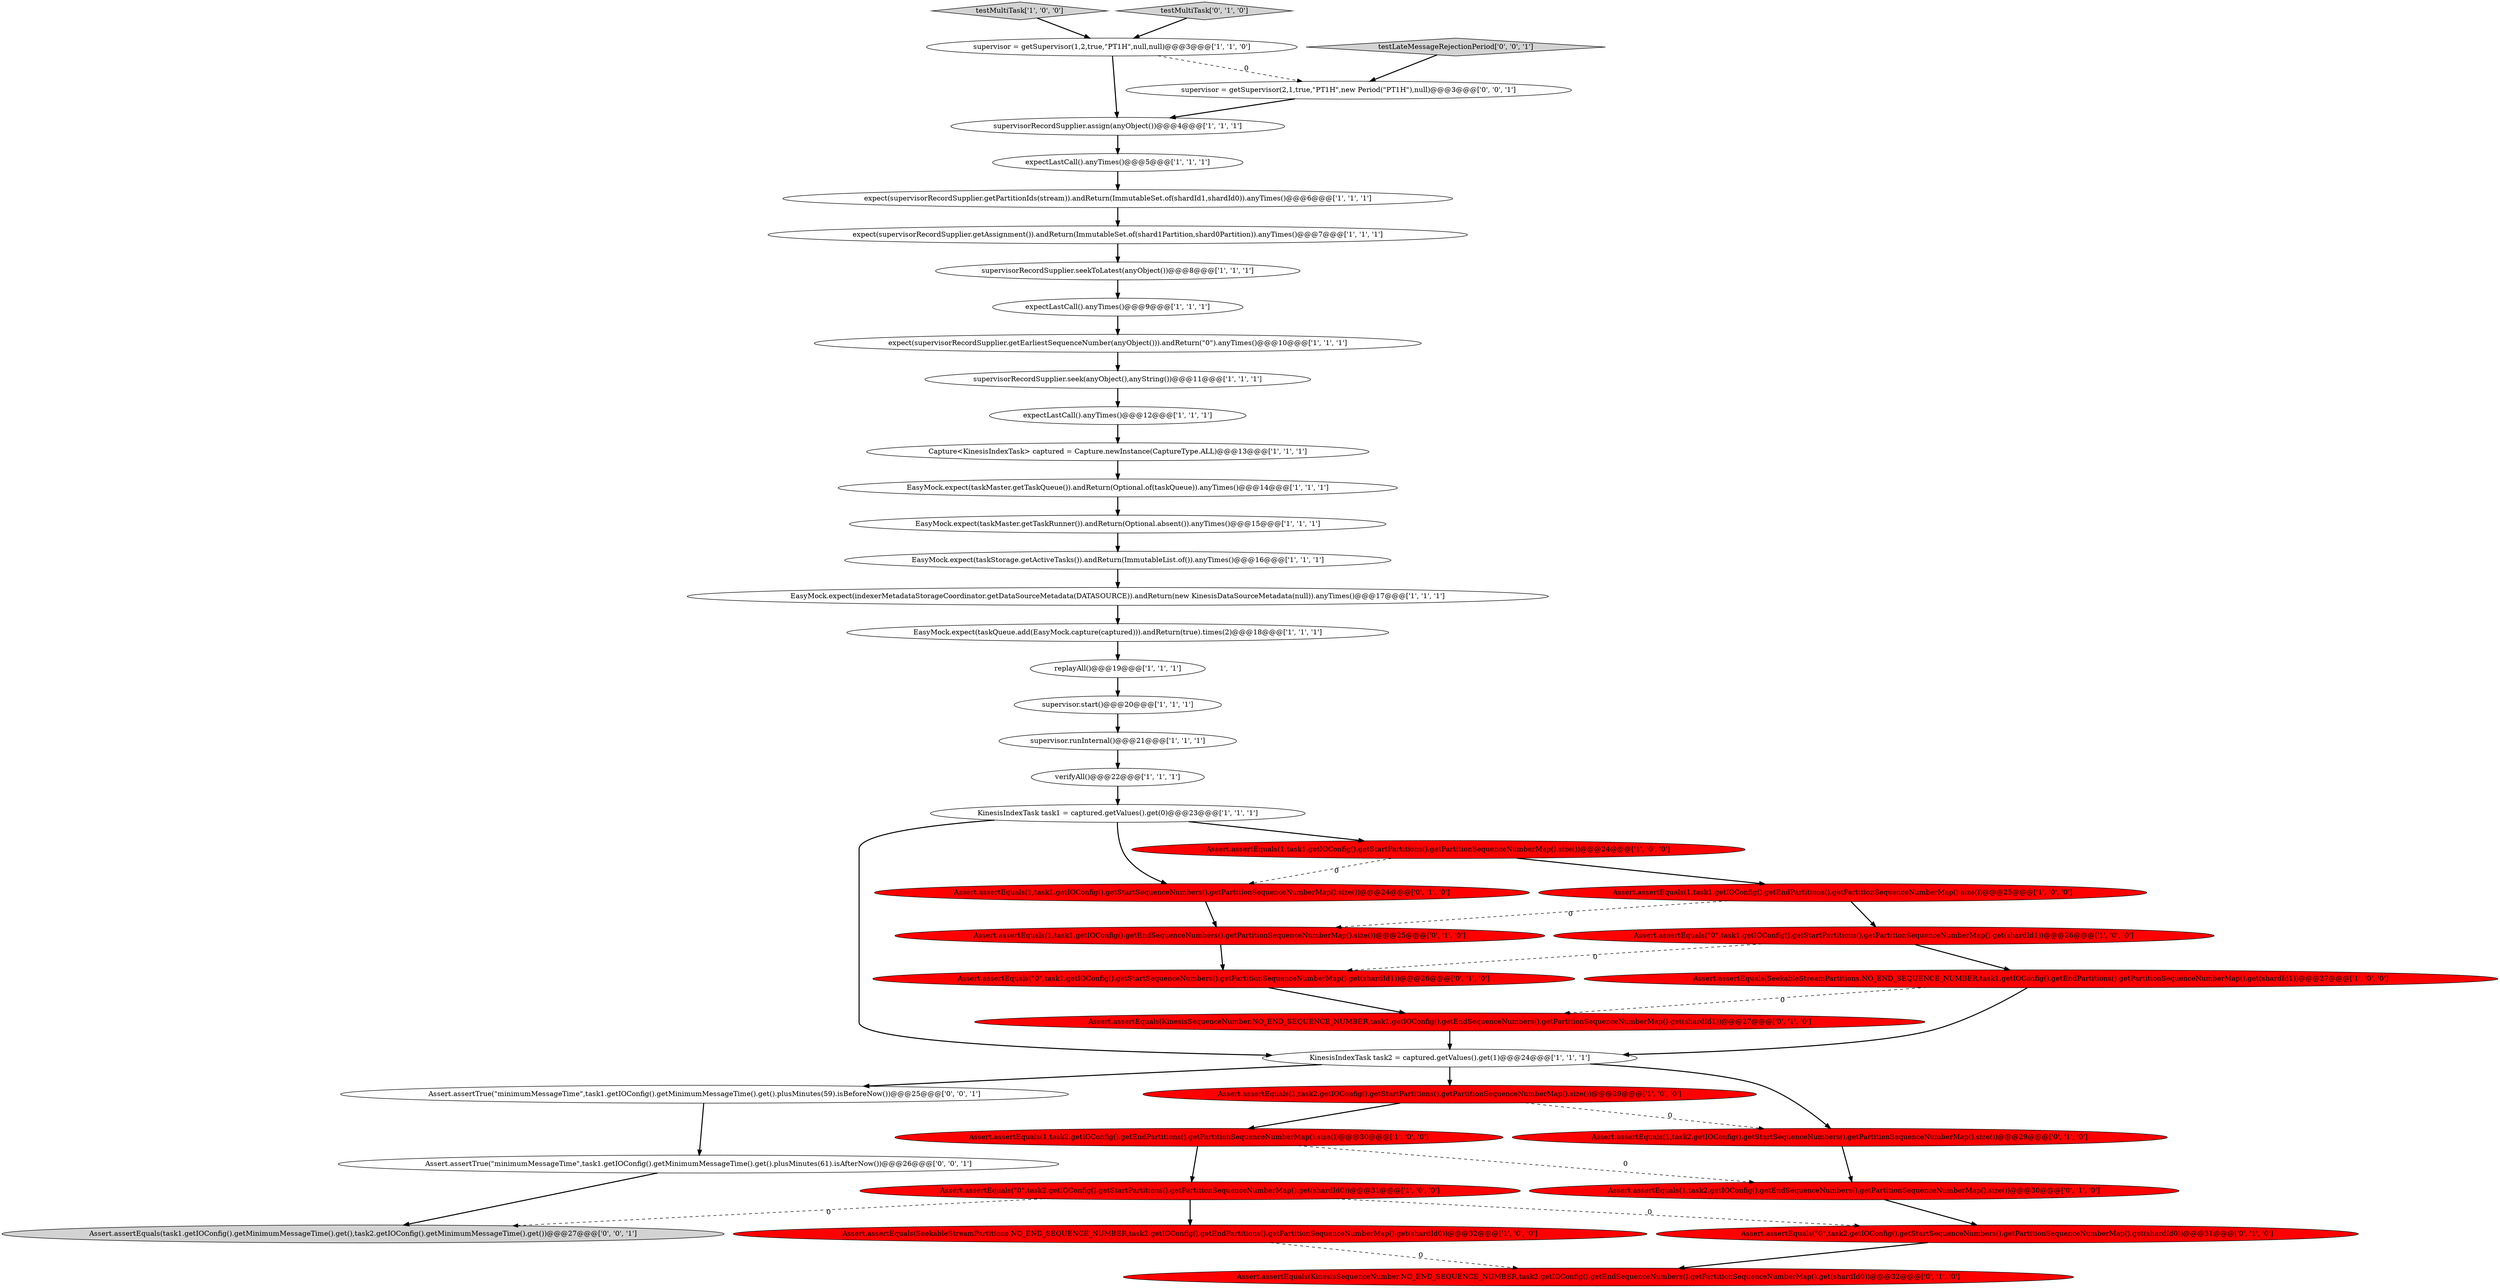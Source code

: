 digraph {
35 [style = filled, label = "Assert.assertEquals(1,task2.getIOConfig().getStartSequenceNumbers().getPartitionSequenceNumberMap().size())@@@29@@@['0', '1', '0']", fillcolor = red, shape = ellipse image = "AAA1AAABBB2BBB"];
23 [style = filled, label = "Assert.assertEquals(\"0\",task2.getIOConfig().getStartPartitions().getPartitionSequenceNumberMap().get(shardId0))@@@31@@@['1', '0', '0']", fillcolor = red, shape = ellipse image = "AAA1AAABBB1BBB"];
40 [style = filled, label = "Assert.assertTrue(\"minimumMessageTime\",task1.getIOConfig().getMinimumMessageTime().get().plusMinutes(59).isBeforeNow())@@@25@@@['0', '0', '1']", fillcolor = white, shape = ellipse image = "AAA0AAABBB3BBB"];
5 [style = filled, label = "supervisor.runInternal()@@@21@@@['1', '1', '1']", fillcolor = white, shape = ellipse image = "AAA0AAABBB1BBB"];
6 [style = filled, label = "Assert.assertEquals(1,task2.getIOConfig().getEndPartitions().getPartitionSequenceNumberMap().size())@@@30@@@['1', '0', '0']", fillcolor = red, shape = ellipse image = "AAA1AAABBB1BBB"];
13 [style = filled, label = "KinesisIndexTask task1 = captured.getValues().get(0)@@@23@@@['1', '1', '1']", fillcolor = white, shape = ellipse image = "AAA0AAABBB1BBB"];
12 [style = filled, label = "supervisorRecordSupplier.seekToLatest(anyObject())@@@8@@@['1', '1', '1']", fillcolor = white, shape = ellipse image = "AAA0AAABBB1BBB"];
16 [style = filled, label = "supervisorRecordSupplier.seek(anyObject(),anyString())@@@11@@@['1', '1', '1']", fillcolor = white, shape = ellipse image = "AAA0AAABBB1BBB"];
39 [style = filled, label = "Assert.assertEquals(\"0\",task1.getIOConfig().getStartSequenceNumbers().getPartitionSequenceNumberMap().get(shardId1))@@@26@@@['0', '1', '0']", fillcolor = red, shape = ellipse image = "AAA1AAABBB2BBB"];
34 [style = filled, label = "Assert.assertEquals(1,task1.getIOConfig().getStartSequenceNumbers().getPartitionSequenceNumberMap().size())@@@24@@@['0', '1', '0']", fillcolor = red, shape = ellipse image = "AAA1AAABBB2BBB"];
38 [style = filled, label = "Assert.assertEquals(KinesisSequenceNumber.NO_END_SEQUENCE_NUMBER,task1.getIOConfig().getEndSequenceNumbers().getPartitionSequenceNumberMap().get(shardId1))@@@27@@@['0', '1', '0']", fillcolor = red, shape = ellipse image = "AAA1AAABBB2BBB"];
25 [style = filled, label = "expect(supervisorRecordSupplier.getEarliestSequenceNumber(anyObject())).andReturn(\"0\").anyTimes()@@@10@@@['1', '1', '1']", fillcolor = white, shape = ellipse image = "AAA0AAABBB1BBB"];
29 [style = filled, label = "expect(supervisorRecordSupplier.getAssignment()).andReturn(ImmutableSet.of(shard1Partition,shard0Partition)).anyTimes()@@@7@@@['1', '1', '1']", fillcolor = white, shape = ellipse image = "AAA0AAABBB1BBB"];
4 [style = filled, label = "Assert.assertEquals(1,task2.getIOConfig().getStartPartitions().getPartitionSequenceNumberMap().size())@@@29@@@['1', '0', '0']", fillcolor = red, shape = ellipse image = "AAA1AAABBB1BBB"];
28 [style = filled, label = "expectLastCall().anyTimes()@@@5@@@['1', '1', '1']", fillcolor = white, shape = ellipse image = "AAA0AAABBB1BBB"];
24 [style = filled, label = "Assert.assertEquals(SeekableStreamPartitions.NO_END_SEQUENCE_NUMBER,task2.getIOConfig().getEndPartitions().getPartitionSequenceNumberMap().get(shardId0))@@@32@@@['1', '0', '0']", fillcolor = red, shape = ellipse image = "AAA1AAABBB1BBB"];
31 [style = filled, label = "Assert.assertEquals(1,task2.getIOConfig().getEndSequenceNumbers().getPartitionSequenceNumberMap().size())@@@30@@@['0', '1', '0']", fillcolor = red, shape = ellipse image = "AAA1AAABBB2BBB"];
22 [style = filled, label = "verifyAll()@@@22@@@['1', '1', '1']", fillcolor = white, shape = ellipse image = "AAA0AAABBB1BBB"];
15 [style = filled, label = "Assert.assertEquals(SeekableStreamPartitions.NO_END_SEQUENCE_NUMBER,task1.getIOConfig().getEndPartitions().getPartitionSequenceNumberMap().get(shardId1))@@@27@@@['1', '0', '0']", fillcolor = red, shape = ellipse image = "AAA1AAABBB1BBB"];
18 [style = filled, label = "KinesisIndexTask task2 = captured.getValues().get(1)@@@24@@@['1', '1', '1']", fillcolor = white, shape = ellipse image = "AAA0AAABBB1BBB"];
9 [style = filled, label = "EasyMock.expect(taskStorage.getActiveTasks()).andReturn(ImmutableList.of()).anyTimes()@@@16@@@['1', '1', '1']", fillcolor = white, shape = ellipse image = "AAA0AAABBB1BBB"];
2 [style = filled, label = "EasyMock.expect(taskQueue.add(EasyMock.capture(captured))).andReturn(true).times(2)@@@18@@@['1', '1', '1']", fillcolor = white, shape = ellipse image = "AAA0AAABBB1BBB"];
36 [style = filled, label = "Assert.assertEquals(KinesisSequenceNumber.NO_END_SEQUENCE_NUMBER,task2.getIOConfig().getEndSequenceNumbers().getPartitionSequenceNumberMap().get(shardId0))@@@32@@@['0', '1', '0']", fillcolor = red, shape = ellipse image = "AAA1AAABBB2BBB"];
32 [style = filled, label = "Assert.assertEquals(1,task1.getIOConfig().getEndSequenceNumbers().getPartitionSequenceNumberMap().size())@@@25@@@['0', '1', '0']", fillcolor = red, shape = ellipse image = "AAA1AAABBB2BBB"];
8 [style = filled, label = "testMultiTask['1', '0', '0']", fillcolor = lightgray, shape = diamond image = "AAA0AAABBB1BBB"];
19 [style = filled, label = "supervisorRecordSupplier.assign(anyObject())@@@4@@@['1', '1', '1']", fillcolor = white, shape = ellipse image = "AAA0AAABBB1BBB"];
26 [style = filled, label = "expectLastCall().anyTimes()@@@9@@@['1', '1', '1']", fillcolor = white, shape = ellipse image = "AAA0AAABBB1BBB"];
17 [style = filled, label = "Assert.assertEquals(1,task1.getIOConfig().getStartPartitions().getPartitionSequenceNumberMap().size())@@@24@@@['1', '0', '0']", fillcolor = red, shape = ellipse image = "AAA1AAABBB1BBB"];
30 [style = filled, label = "EasyMock.expect(taskMaster.getTaskQueue()).andReturn(Optional.of(taskQueue)).anyTimes()@@@14@@@['1', '1', '1']", fillcolor = white, shape = ellipse image = "AAA0AAABBB1BBB"];
11 [style = filled, label = "expect(supervisorRecordSupplier.getPartitionIds(stream)).andReturn(ImmutableSet.of(shardId1,shardId0)).anyTimes()@@@6@@@['1', '1', '1']", fillcolor = white, shape = ellipse image = "AAA0AAABBB1BBB"];
27 [style = filled, label = "Assert.assertEquals(1,task1.getIOConfig().getEndPartitions().getPartitionSequenceNumberMap().size())@@@25@@@['1', '0', '0']", fillcolor = red, shape = ellipse image = "AAA1AAABBB1BBB"];
33 [style = filled, label = "Assert.assertEquals(\"0\",task2.getIOConfig().getStartSequenceNumbers().getPartitionSequenceNumberMap().get(shardId0))@@@31@@@['0', '1', '0']", fillcolor = red, shape = ellipse image = "AAA1AAABBB2BBB"];
0 [style = filled, label = "supervisor.start()@@@20@@@['1', '1', '1']", fillcolor = white, shape = ellipse image = "AAA0AAABBB1BBB"];
1 [style = filled, label = "replayAll()@@@19@@@['1', '1', '1']", fillcolor = white, shape = ellipse image = "AAA0AAABBB1BBB"];
41 [style = filled, label = "Assert.assertTrue(\"minimumMessageTime\",task1.getIOConfig().getMinimumMessageTime().get().plusMinutes(61).isAfterNow())@@@26@@@['0', '0', '1']", fillcolor = white, shape = ellipse image = "AAA0AAABBB3BBB"];
7 [style = filled, label = "EasyMock.expect(taskMaster.getTaskRunner()).andReturn(Optional.absent()).anyTimes()@@@15@@@['1', '1', '1']", fillcolor = white, shape = ellipse image = "AAA0AAABBB1BBB"];
21 [style = filled, label = "EasyMock.expect(indexerMetadataStorageCoordinator.getDataSourceMetadata(DATASOURCE)).andReturn(new KinesisDataSourceMetadata(null)).anyTimes()@@@17@@@['1', '1', '1']", fillcolor = white, shape = ellipse image = "AAA0AAABBB1BBB"];
20 [style = filled, label = "Capture<KinesisIndexTask> captured = Capture.newInstance(CaptureType.ALL)@@@13@@@['1', '1', '1']", fillcolor = white, shape = ellipse image = "AAA0AAABBB1BBB"];
3 [style = filled, label = "supervisor = getSupervisor(1,2,true,\"PT1H\",null,null)@@@3@@@['1', '1', '0']", fillcolor = white, shape = ellipse image = "AAA0AAABBB1BBB"];
44 [style = filled, label = "Assert.assertEquals(task1.getIOConfig().getMinimumMessageTime().get(),task2.getIOConfig().getMinimumMessageTime().get())@@@27@@@['0', '0', '1']", fillcolor = lightgray, shape = ellipse image = "AAA0AAABBB3BBB"];
43 [style = filled, label = "testLateMessageRejectionPeriod['0', '0', '1']", fillcolor = lightgray, shape = diamond image = "AAA0AAABBB3BBB"];
37 [style = filled, label = "testMultiTask['0', '1', '0']", fillcolor = lightgray, shape = diamond image = "AAA0AAABBB2BBB"];
14 [style = filled, label = "expectLastCall().anyTimes()@@@12@@@['1', '1', '1']", fillcolor = white, shape = ellipse image = "AAA0AAABBB1BBB"];
42 [style = filled, label = "supervisor = getSupervisor(2,1,true,\"PT1H\",new Period(\"PT1H\"),null)@@@3@@@['0', '0', '1']", fillcolor = white, shape = ellipse image = "AAA0AAABBB3BBB"];
10 [style = filled, label = "Assert.assertEquals(\"0\",task1.getIOConfig().getStartPartitions().getPartitionSequenceNumberMap().get(shardId1))@@@26@@@['1', '0', '0']", fillcolor = red, shape = ellipse image = "AAA1AAABBB1BBB"];
35->31 [style = bold, label=""];
13->34 [style = bold, label=""];
10->15 [style = bold, label=""];
17->34 [style = dashed, label="0"];
4->6 [style = bold, label=""];
10->39 [style = dashed, label="0"];
2->1 [style = bold, label=""];
6->23 [style = bold, label=""];
18->40 [style = bold, label=""];
26->25 [style = bold, label=""];
28->11 [style = bold, label=""];
8->3 [style = bold, label=""];
43->42 [style = bold, label=""];
11->29 [style = bold, label=""];
6->31 [style = dashed, label="0"];
12->26 [style = bold, label=""];
1->0 [style = bold, label=""];
25->16 [style = bold, label=""];
15->18 [style = bold, label=""];
23->33 [style = dashed, label="0"];
37->3 [style = bold, label=""];
21->2 [style = bold, label=""];
15->38 [style = dashed, label="0"];
7->9 [style = bold, label=""];
13->17 [style = bold, label=""];
23->24 [style = bold, label=""];
29->12 [style = bold, label=""];
38->18 [style = bold, label=""];
18->4 [style = bold, label=""];
23->44 [style = dashed, label="0"];
3->19 [style = bold, label=""];
30->7 [style = bold, label=""];
31->33 [style = bold, label=""];
27->10 [style = bold, label=""];
33->36 [style = bold, label=""];
27->32 [style = dashed, label="0"];
40->41 [style = bold, label=""];
9->21 [style = bold, label=""];
39->38 [style = bold, label=""];
18->35 [style = bold, label=""];
16->14 [style = bold, label=""];
34->32 [style = bold, label=""];
32->39 [style = bold, label=""];
3->42 [style = dashed, label="0"];
19->28 [style = bold, label=""];
42->19 [style = bold, label=""];
17->27 [style = bold, label=""];
20->30 [style = bold, label=""];
5->22 [style = bold, label=""];
41->44 [style = bold, label=""];
24->36 [style = dashed, label="0"];
22->13 [style = bold, label=""];
4->35 [style = dashed, label="0"];
13->18 [style = bold, label=""];
14->20 [style = bold, label=""];
0->5 [style = bold, label=""];
}
